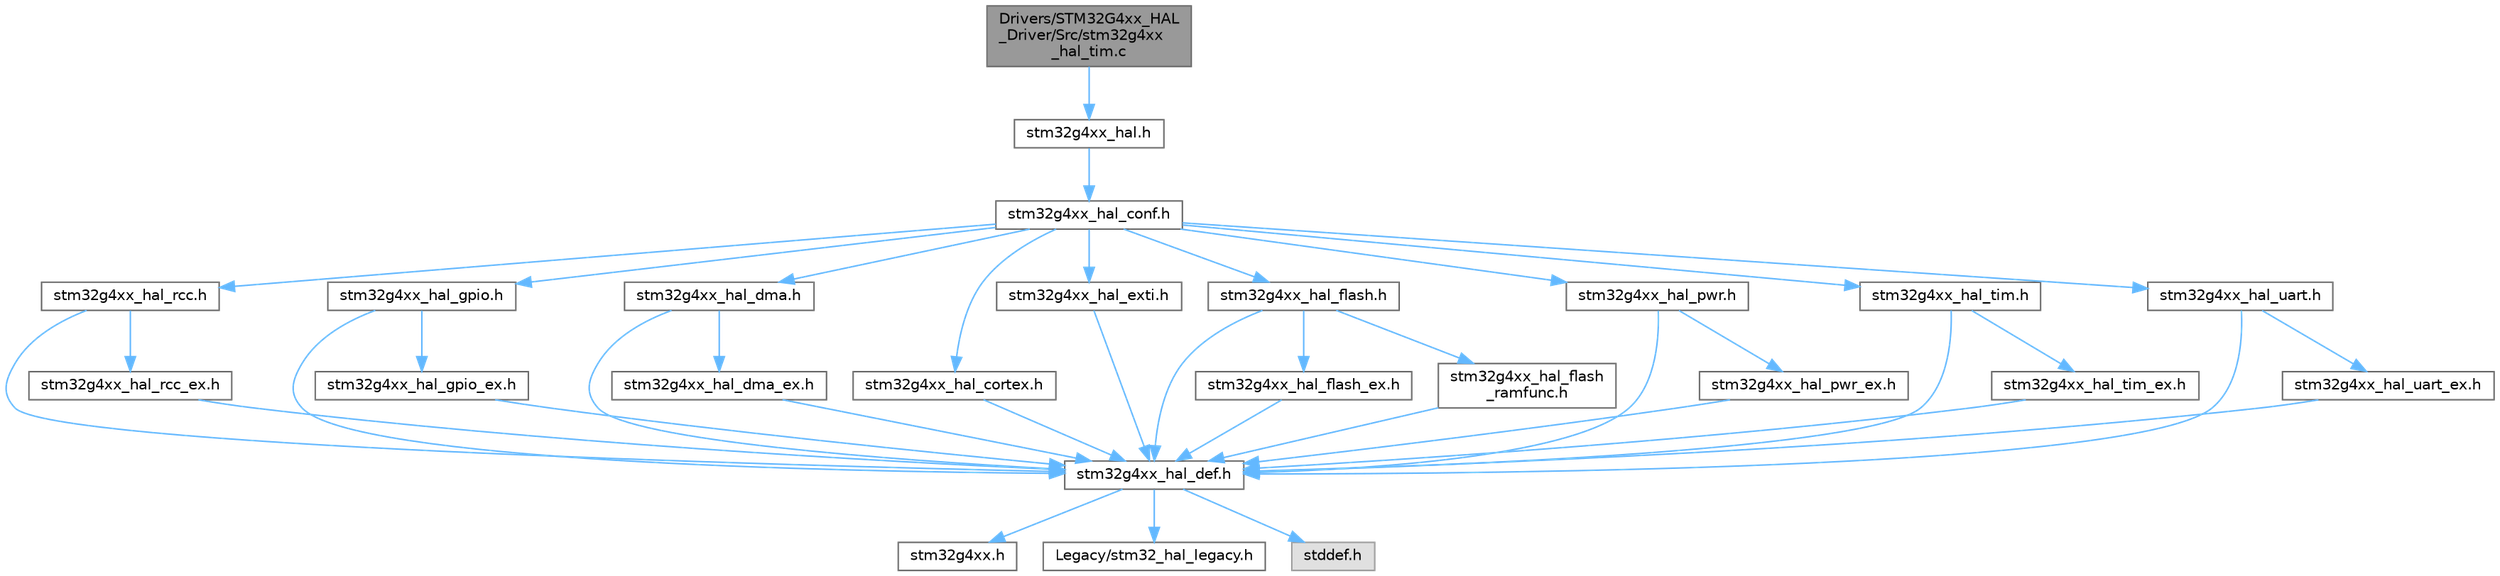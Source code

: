 digraph "Drivers/STM32G4xx_HAL_Driver/Src/stm32g4xx_hal_tim.c"
{
 // LATEX_PDF_SIZE
  bgcolor="transparent";
  edge [fontname=Helvetica,fontsize=10,labelfontname=Helvetica,labelfontsize=10];
  node [fontname=Helvetica,fontsize=10,shape=box,height=0.2,width=0.4];
  Node1 [label="Drivers/STM32G4xx_HAL\l_Driver/Src/stm32g4xx\l_hal_tim.c",height=0.2,width=0.4,color="gray40", fillcolor="grey60", style="filled", fontcolor="black",tooltip="TIM HAL module driver. This file provides firmware functions to manage the following functionalities ..."];
  Node1 -> Node2 [color="steelblue1",style="solid"];
  Node2 [label="stm32g4xx_hal.h",height=0.2,width=0.4,color="grey40", fillcolor="white", style="filled",URL="$stm32g4xx__hal_8h.html",tooltip="This file contains all the functions prototypes for the HAL module driver."];
  Node2 -> Node3 [color="steelblue1",style="solid"];
  Node3 [label="stm32g4xx_hal_conf.h",height=0.2,width=0.4,color="grey40", fillcolor="white", style="filled",URL="$stm32g4xx__hal__conf_8h.html",tooltip="HAL configuration file."];
  Node3 -> Node4 [color="steelblue1",style="solid"];
  Node4 [label="stm32g4xx_hal_rcc.h",height=0.2,width=0.4,color="grey40", fillcolor="white", style="filled",URL="$stm32g4xx__hal__rcc_8h.html",tooltip="Header file of RCC HAL module."];
  Node4 -> Node5 [color="steelblue1",style="solid"];
  Node5 [label="stm32g4xx_hal_def.h",height=0.2,width=0.4,color="grey40", fillcolor="white", style="filled",URL="$stm32g4xx__hal__def_8h.html",tooltip="This file contains HAL common defines, enumeration, macros and structures definitions."];
  Node5 -> Node6 [color="steelblue1",style="solid"];
  Node6 [label="stm32g4xx.h",height=0.2,width=0.4,color="grey40", fillcolor="white", style="filled",URL="$stm32g4xx_8h.html",tooltip="CMSIS STM32G4xx Device Peripheral Access Layer Header File."];
  Node5 -> Node7 [color="steelblue1",style="solid"];
  Node7 [label="Legacy/stm32_hal_legacy.h",height=0.2,width=0.4,color="grey40", fillcolor="white", style="filled",URL="$stm32__hal__legacy_8h.html",tooltip="This file contains aliases definition for the STM32Cube HAL constants macros and functions maintained..."];
  Node5 -> Node8 [color="steelblue1",style="solid"];
  Node8 [label="stddef.h",height=0.2,width=0.4,color="grey60", fillcolor="#E0E0E0", style="filled",tooltip=" "];
  Node4 -> Node9 [color="steelblue1",style="solid"];
  Node9 [label="stm32g4xx_hal_rcc_ex.h",height=0.2,width=0.4,color="grey40", fillcolor="white", style="filled",URL="$stm32g4xx__hal__rcc__ex_8h.html",tooltip="Header file of RCC HAL Extended module."];
  Node9 -> Node5 [color="steelblue1",style="solid"];
  Node3 -> Node10 [color="steelblue1",style="solid"];
  Node10 [label="stm32g4xx_hal_gpio.h",height=0.2,width=0.4,color="grey40", fillcolor="white", style="filled",URL="$stm32g4xx__hal__gpio_8h.html",tooltip="Header file of GPIO HAL module."];
  Node10 -> Node5 [color="steelblue1",style="solid"];
  Node10 -> Node11 [color="steelblue1",style="solid"];
  Node11 [label="stm32g4xx_hal_gpio_ex.h",height=0.2,width=0.4,color="grey40", fillcolor="white", style="filled",URL="$stm32g4xx__hal__gpio__ex_8h.html",tooltip="Header file of GPIO HAL Extended module."];
  Node11 -> Node5 [color="steelblue1",style="solid"];
  Node3 -> Node12 [color="steelblue1",style="solid"];
  Node12 [label="stm32g4xx_hal_dma.h",height=0.2,width=0.4,color="grey40", fillcolor="white", style="filled",URL="$stm32g4xx__hal__dma_8h.html",tooltip="Header file of DMA HAL module."];
  Node12 -> Node5 [color="steelblue1",style="solid"];
  Node12 -> Node13 [color="steelblue1",style="solid"];
  Node13 [label="stm32g4xx_hal_dma_ex.h",height=0.2,width=0.4,color="grey40", fillcolor="white", style="filled",URL="$stm32g4xx__hal__dma__ex_8h.html",tooltip="Header file of DMA HAL extension module."];
  Node13 -> Node5 [color="steelblue1",style="solid"];
  Node3 -> Node14 [color="steelblue1",style="solid"];
  Node14 [label="stm32g4xx_hal_cortex.h",height=0.2,width=0.4,color="grey40", fillcolor="white", style="filled",URL="$stm32g4xx__hal__cortex_8h.html",tooltip="Header file of CORTEX HAL module."];
  Node14 -> Node5 [color="steelblue1",style="solid"];
  Node3 -> Node15 [color="steelblue1",style="solid"];
  Node15 [label="stm32g4xx_hal_exti.h",height=0.2,width=0.4,color="grey40", fillcolor="white", style="filled",URL="$stm32g4xx__hal__exti_8h.html",tooltip="Header file of EXTI HAL module."];
  Node15 -> Node5 [color="steelblue1",style="solid"];
  Node3 -> Node16 [color="steelblue1",style="solid"];
  Node16 [label="stm32g4xx_hal_flash.h",height=0.2,width=0.4,color="grey40", fillcolor="white", style="filled",URL="$stm32g4xx__hal__flash_8h.html",tooltip="Header file of FLASH HAL module."];
  Node16 -> Node5 [color="steelblue1",style="solid"];
  Node16 -> Node17 [color="steelblue1",style="solid"];
  Node17 [label="stm32g4xx_hal_flash_ex.h",height=0.2,width=0.4,color="grey40", fillcolor="white", style="filled",URL="$stm32g4xx__hal__flash__ex_8h.html",tooltip="Header file of FLASH HAL Extended module."];
  Node17 -> Node5 [color="steelblue1",style="solid"];
  Node16 -> Node18 [color="steelblue1",style="solid"];
  Node18 [label="stm32g4xx_hal_flash\l_ramfunc.h",height=0.2,width=0.4,color="grey40", fillcolor="white", style="filled",URL="$stm32g4xx__hal__flash__ramfunc_8h.html",tooltip="Header file of FLASH RAMFUNC driver."];
  Node18 -> Node5 [color="steelblue1",style="solid"];
  Node3 -> Node19 [color="steelblue1",style="solid"];
  Node19 [label="stm32g4xx_hal_pwr.h",height=0.2,width=0.4,color="grey40", fillcolor="white", style="filled",URL="$stm32g4xx__hal__pwr_8h.html",tooltip="Header file of PWR HAL module."];
  Node19 -> Node5 [color="steelblue1",style="solid"];
  Node19 -> Node20 [color="steelblue1",style="solid"];
  Node20 [label="stm32g4xx_hal_pwr_ex.h",height=0.2,width=0.4,color="grey40", fillcolor="white", style="filled",URL="$stm32g4xx__hal__pwr__ex_8h.html",tooltip="Header file of PWR HAL Extended module."];
  Node20 -> Node5 [color="steelblue1",style="solid"];
  Node3 -> Node21 [color="steelblue1",style="solid"];
  Node21 [label="stm32g4xx_hal_tim.h",height=0.2,width=0.4,color="grey40", fillcolor="white", style="filled",URL="$stm32g4xx__hal__tim_8h.html",tooltip="Header file of TIM HAL module."];
  Node21 -> Node5 [color="steelblue1",style="solid"];
  Node21 -> Node22 [color="steelblue1",style="solid"];
  Node22 [label="stm32g4xx_hal_tim_ex.h",height=0.2,width=0.4,color="grey40", fillcolor="white", style="filled",URL="$stm32g4xx__hal__tim__ex_8h.html",tooltip="Header file of TIM HAL Extended module."];
  Node22 -> Node5 [color="steelblue1",style="solid"];
  Node3 -> Node23 [color="steelblue1",style="solid"];
  Node23 [label="stm32g4xx_hal_uart.h",height=0.2,width=0.4,color="grey40", fillcolor="white", style="filled",URL="$stm32g4xx__hal__uart_8h.html",tooltip="Header file of UART HAL module."];
  Node23 -> Node5 [color="steelblue1",style="solid"];
  Node23 -> Node24 [color="steelblue1",style="solid"];
  Node24 [label="stm32g4xx_hal_uart_ex.h",height=0.2,width=0.4,color="grey40", fillcolor="white", style="filled",URL="$stm32g4xx__hal__uart__ex_8h.html",tooltip="Header file of UART HAL Extended module."];
  Node24 -> Node5 [color="steelblue1",style="solid"];
}
